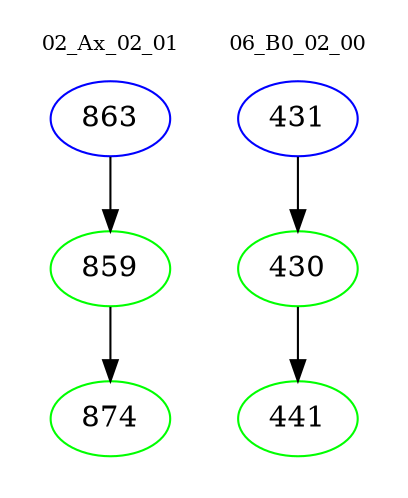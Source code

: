 digraph{
subgraph cluster_0 {
color = white
label = "02_Ax_02_01";
fontsize=10;
T0_863 [label="863", color="blue"]
T0_863 -> T0_859 [color="black"]
T0_859 [label="859", color="green"]
T0_859 -> T0_874 [color="black"]
T0_874 [label="874", color="green"]
}
subgraph cluster_1 {
color = white
label = "06_B0_02_00";
fontsize=10;
T1_431 [label="431", color="blue"]
T1_431 -> T1_430 [color="black"]
T1_430 [label="430", color="green"]
T1_430 -> T1_441 [color="black"]
T1_441 [label="441", color="green"]
}
}
